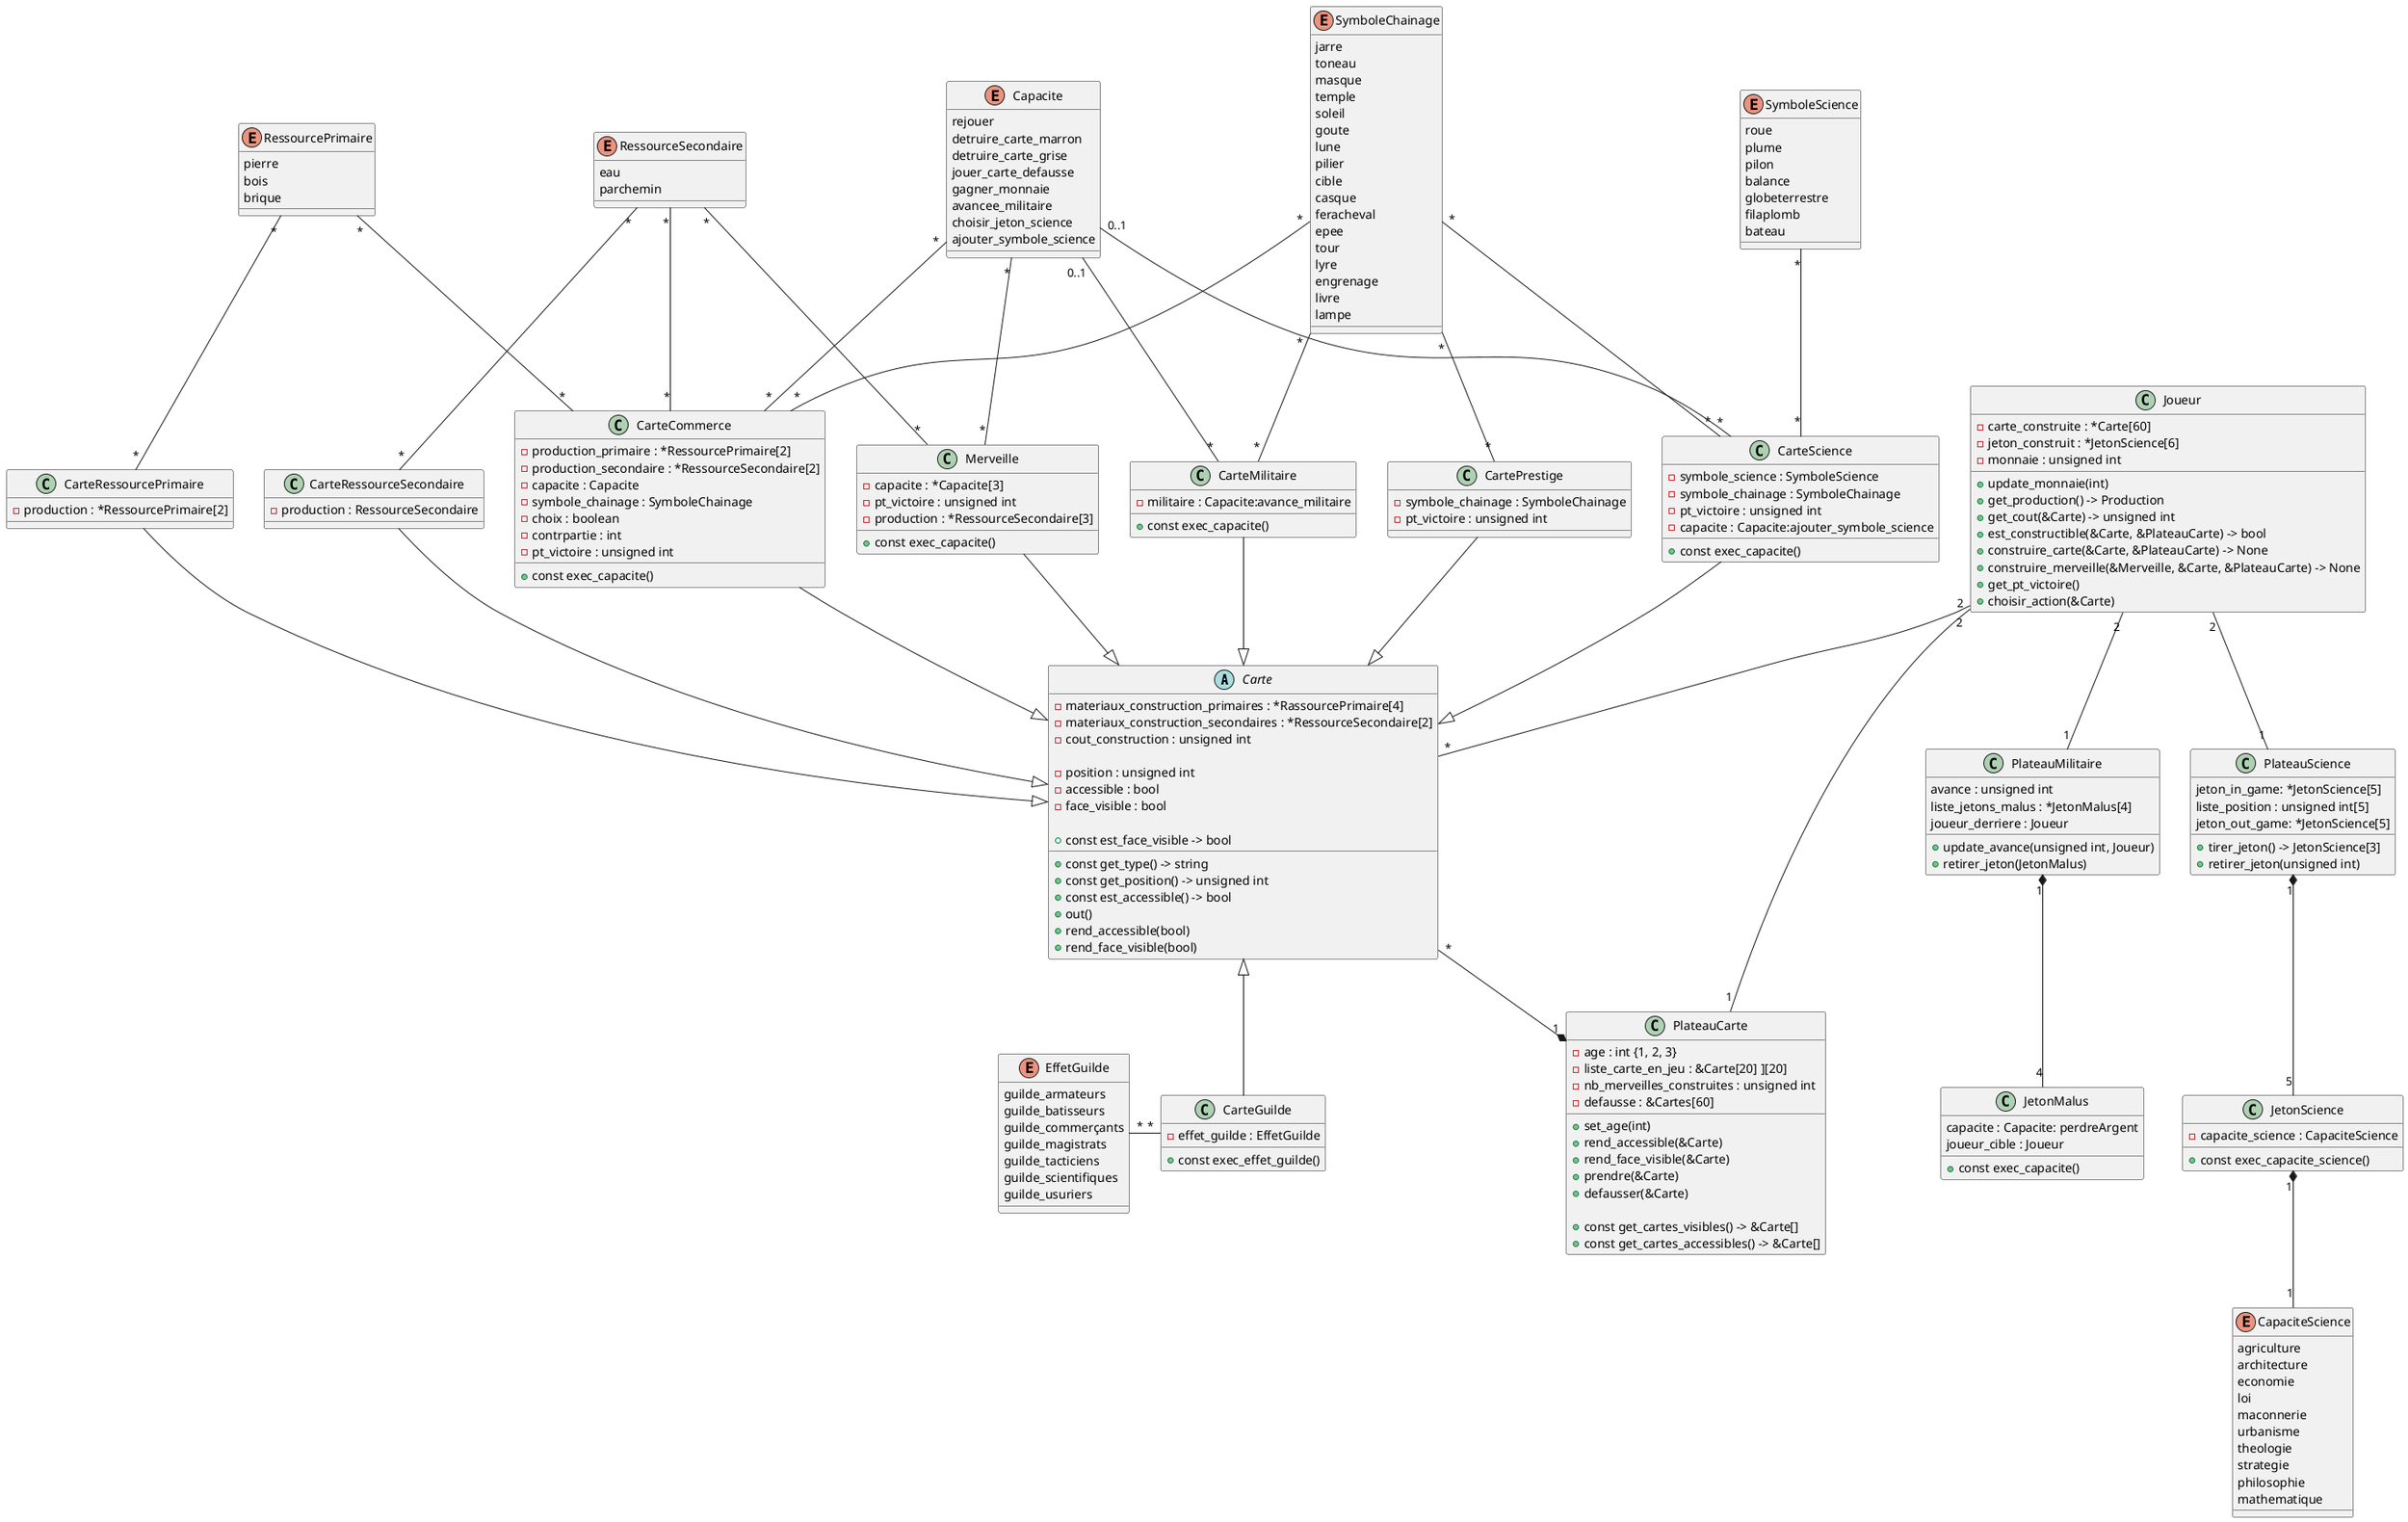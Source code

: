@startuml Model 3

'les differentes cartes : 

'Cette classe rassemble les elements commun à chaques cartes 
abstract class Carte{
    - materiaux_construction_primaires : *RassourcePrimaire[4]
    - materiaux_construction_secondaires : *RessourceSecondaire[2]
    - cout_construction : unsigned int

    -position : unsigned int
    -accessible : bool
    -face_visible : bool
    
    + const get_type() -> string
    + const get_position() -> unsigned int
    + const est_accessible() -> bool
    + const est_face_visible -> bool

    + out()
    + rend_accessible(bool)
    + rend_face_visible(bool)
}

'Notes : J'ai compté pour les listes 4 et 2 en longueurs suffisent
'Age est une enumeration

'La methode gettype renvoie le type de la carte ("Science", "Militaire", "Commerce"...)

'out met tous les arguments d'etat de la carte a None, (position, facevisible et accessible)





'-----------------------------LES AUTRES CARTES--------------------'
'Hérite tous de la classe carte carte

'Une Merveille est techniquement une carte
class Merveille{
    - capacite : *Capacite[3]
    - pt_victoire : unsigned int
    - production : *RessourceSecondaire[3]

    + const exec_capacite()
}
'Les Merveille Grand Phare et Piree peuvent produire une ressource

'Les autres types de cartes

'Cartes marrons 
class CarteRessourcePrimaire{
    - production : *RessourcePrimaire[2]
}

'Cartes gris
class CarteRessourceSecondaire{
    - production : RessourceSecondaire
}
'Pas de liste car produit toujours 1 seul ressource

'Cartes Jaunes
class CarteCommerce{
    - production_primaire : *RessourcePrimaire[2]
    - production_secondaire : *RessourceSecondaire[2]
    - capacite : Capacite
    - symbole_chainage : SymboleChainage
    - choix : boolean 
    - contrpartie : int 
    - pt_victoire : unsigned int

    + const exec_capacite()
}
'Choix defini si la production doit etre choisi entre differentes ressources ou non
'Contrepartie defini si il faut "acheter" la ressource produite ou non, on notera 0 si ce n'est pas le cas

'exec_capacite() regarde l'attribut "capacite", et execute la fonction correspondante
'on rajoutera un méssage d'erreur si la capacite n'est pas possible

'Cartes Verts
class CarteScience{
    - symbole_science : SymboleScience
    - symbole_chainage : SymboleChainage
    - pt_victoire : unsigned int
    - capacite : Capacite:ajouter_symbole_science

    + const exec_capacite()
}
'SymboleScience est une enumerations des symboles Science disponible dans le jeu
'SymboleChainage est une enumerations des symboles Science disponible dans le jeu

'Cartes Rouges
class CarteMilitaire{
    - militaire : Capacite:avance_militaire

    + const exec_capacite()
}

'Cartes Bleu
class CartePrestige{
    - symbole_chainage : SymboleChainage
    - pt_victoire : unsigned int
}

'Cartes Violets
class CarteGuilde{
    - effet_guilde : EffetGuilde

    + const exec_effet_guilde()
}
'EffetGuilde est un enumération defini après

'execEffetGuilde() effectue l'effet de guilde correspondant, a voir au niveau des arguments


CarteMilitaire --|> Carte
CarteCommerce --|> Carte
CarteScience --|> Carte
CartePrestige --|> Carte
Carte <|-- CarteGuilde
CarteRessourcePrimaire --|> Carte
CarteRessourceSecondaire --|> Carte
Merveille --|> Carte


'-----------------------------------------ATTENTION !!!-----------------------------------------------------'
'Tout elements se déclanchant qu'une seul fois, à la création de la carte est considéré comme une capacitée 
'Il existe une enumération capacité, définie plus loin

'---------------------------------------ENUMERATIONS LIE AUX CARTES-----------------------------------------'



'Permet de ne pas payer une carte si elle comporte le meme symbole qu'une carte déja construite par le joueur
enum SymboleChainage{
    jarre 
    toneau
    masque 
    temple 
    soleil 
    goute 
    lune 
    pilier 
    cible 
    casque 
    feracheval 
    epee 
    tour 
    lyre 
    engrenage 
    livre 
    lampe 
}

SymboleChainage "*" -- "*" CartePrestige
SymboleChainage "*" -- "*" CarteMilitaire
SymboleChainage "*" -- "*" CarteScience
SymboleChainage "*" -- "*" CarteCommerce

'Symbole se trouvant sur les cartes sciences, 
'2 symbole similaire entraine la prise d'une jeton science pour le joueur, 
'6 symbole different entraine une victoire scientifique
enum SymboleScience{
    roue 
    plume 
    pilon 
    balance 
    globeterrestre 
    filaplomb
    bateau 
}

SymboleScience "*" -- "*" CarteScience

'Enumerations contenant les differents effets de Guilde (cartes violettes)
enum EffetGuilde{
    guilde_armateurs
    guilde_batisseurs
    guilde_commerçants
    guilde_magistrats
    guilde_tacticiens
    guilde_scientifiques
    guilde_usuriers
}
'Se referer à la fiche dans le docs pour les effets de chaques guides
EffetGuilde "*" - "*" CarteGuilde

'Les differentes capacité retrouvables sur certaines cartes, notement sur les cartes Merveille, militaire et de commerce
enum Capacite{
    rejouer
    detruire_carte_marron
    detruire_carte_grise
    jouer_carte_defausse
    gagner_monnaie
    avancee_militaire
    choisir_jeton_science
    ajouter_symbole_science
}
'Je pense que les noms sont suffisement explicites, mais n'hésitez pas à poser des question si ce n'est pas clair

Capacite "*"  -- "*" CarteCommerce
Capacite "0..1"  -- "*" CarteMilitaire
Capacite "*"  -- "*" Merveille
Capacite "0..1" -- "*" CarteScience


'Les Ressources sont utilisé par les joureurs pour construir des batiments
'Elles sont produites par certaines cartes
enum RessourcePrimaire{
    pierre
    bois
    brique
}

RessourcePrimaire  "*" -- "*" CarteRessourcePrimaire
RessourcePrimaire  "*" -- "*" CarteCommerce


enum RessourceSecondaire{
    eau
    parchemin
}

RessourceSecondaire "*" -- "*" CarteRessourceSecondaire
RessourceSecondaire "*" -- "*" CarteCommerce
RessourceSecondaire "*" -- "*" Merveille



'-------------------------LES JETONS SCIENCES------------------------'
'Il sont au nombre de 10 avec des effets uniques

class JetonScience{
    - capacite_science : CapaciteScience

    +const exec_capacite_science()
}
'CapaciteScience est une enumération des effets de chaques jetons, voir ci dessous

'Capacité déclanchées par les jetons sciences
enum CapaciteScience{
    agriculture
    architecture
    economie
    loi
    maconnerie
    urbanisme
    theologie
    strategie
    philosophie
    mathematique
}
'Ce référer à la fiche pour les detailles de chaques capacitées
JetonScience "1" *-- "1" CapaciteScience

class JetonMalus{
    capacite : Capacite: perdreArgent
    joueur_cible : Joueur

    +const exec_capacite()
}

class PlateauMilitaire{
    avance : unsigned int 
    liste_jetons_malus : *JetonMalus[4]
    joueur_derriere : Joueur
    

    +update_avance(unsigned int, Joueur)
    +retirer_jeton(JetonMalus)
}

PlateauMilitaire "1" *-- "4" JetonMalus
'Jdevant permet a la fois, en composant avec avance de savoir la position du jetons d'avancée miliaire
'Permet egalement de savoir directement quelle joueur est le moins avancé militairement, 
'ce qui permet de savoir quelles est le joueur qui doit commencer le nouvel age, ainsi que le joueur qui doit subir un malus

'updateavance(unsigned int, Joueur) permet d'avancer 
'le jeton d'un certain nombre de case en faveur du Joueur donnée en argument, (modifie avance et Jderiere si necessaire)

'retirer_jeton permet de retirer le jeton d'une case alors le joueur le moins avancé militairement subit un malus, 
'Utiliser la fonction appliquerCapacite de JetonMalus

class PlateauCarte{
    - age : int {1, 2, 3}
    - liste_carte_en_jeu : &Carte[20] ][20]
    - nb_merveilles_construites : unsigned int
    - defausse : &Cartes[60]

    + set_age(int)
    + rend_accessible(&Carte)
    + rend_face_visible(&Carte)
    + prendre(&Carte)
    + defausser(&Carte)

    + const get_cartes_visibles() -> &Carte[]
    + const get_cartes_accessibles() -> &Carte[]
}

'set_age modifie l'age du plateau carte
'La methode rendaccessible(&Carte) permet de rendre FaceVisible et Accessible la carte Carte
'La methode prendre(&Carte) permet de supprimer la carte de la liste carte en Jeu
'La methode deffausser(&Carte) permet de mettre en defausse la carte et de la suprimmer de la liste des cartes en jeu
'getcartevisible() renvoie la liste des cartes faces visibles
'getcarteaccessible() renvoie la liste des cartes accessibles et donc face visible



'Le plateau Scientifique permet de gerer les jetons scientifique
class PlateauScience{
    jeton_in_game: *JetonScience[5]
    liste_position : unsigned int[5] 
    jeton_out_game: *JetonScience[5]

    + tirer_jeton() -> JetonScience[3]
    + retirer_jeton(unsigned int)

}

PlateauScience  "1" *-- "5" JetonScience

'JetonInGame represente les jetons visibles et recupérables par les joueurs
'JetonsOutGame sont les jetons non tiré pour la partie, qui sont quand meme récuperables grace à des merveilles

'tirerjeton() tire 3 jeton aléatoirement dans jetonOUtGame, utilisé par la capacitée choisirjeton
'retirer jeton, retire le jeton ayant pour position Position de la liste jetonInGame


'/////////////IMPORTANT\\\\\\\\\\\\\\\
' Après réfléxion, je pense qu'il faut laisser les cartes et Merveilles crée dans les classes joueurs et non dans des plateaux appareant au joureurs 
'Car pour l'interface graphique ca ne change rien, et ce sera plus simple pour acceder au differents cout, sans avoir a aller chercher les cartes crées dans des plateau séparé de joueurs


'plateaumilitaire decrit l'avancé militaire d'un joueur vers le camps adverse, 
'nbmerveilles renseigne le nombre de merveilles déjà construites, pour rappel, on ne peut construire que 7 merveille dans une partie
Carte "*" --* "1" PlateauCarte
Joueur "2" -- "1" PlateauCarte
Joueur "2" -- "1" PlateauScience
Joueur "2" -- "1" PlateauMilitaire


'-------------------------------GESTION DU PLATEAU DE JEU------------------------


'Cette classe decrit l'etat du plateau de jeu à chaque instant
class Joueur{
    - carte_construite : *Carte[60]
    - jeton_construit : *JetonScience[6]
    - monnaie : unsigned int

    + update_monnaie(int)
    + get_production() -> Production
    + get_cout(&Carte) -> unsigned int
    + est_constructible(&Carte, &PlateauCarte) -> bool
    + construire_carte(&Carte, &PlateauCarte) -> None
    + construire_merveille(&Merveille, &Carte, &PlateauCarte) -> None
    + get_pt_victoire()
    + choisir_action(&Carte)
}
'60 car 20*3 = 60 le nombre de carte max qu'un joueur vera dans sa partie
'La fonction Verifie que la carte est accessible sur le Plateau (probablement via une méthode implémenté dans Plateau),
'Et effetue l'Action choisit par le joueur

'Si l'action choisit est construir ou merveille, alors le fonction vérifira que la carte ou la merveille est construissable puis l'ajoutera aux carte construites
'Si l'action chosit est de défausser la carte, la carte sera ajouté à la défausse du Plateau, et le joueur gagnera de la monnaie, 
'Dans tout les cas, la carte sera suprimé des cartes accésibles du plateau

'La méthode updatemonnaie permet d'ajouter ou retirer une quantité de monnaie donnée au joueur 

'La méthode getProduction() renvoie la production du joueur, pour cela elle interoge les cartes situées dans Carte

'La méthode getcout(Carte) renvoie le cout en monnaie, pour la construction de la carte Carte

'La méthode estconstructible(Carte) prend une carte en arguement Carte, et le joueur, car on fait Joueur.estconstructible(Carte)
'renvoie les cartes consturctible par le joueur, cad les cartes tel que Joueur.getcout(Carte) <= monnaie

'La fonction construire(Carte), ajoute Carte à carteconstruite et retire Joueur.getcout(Carte) à Joueur.monnaie 

'getptdevictoire() calcule le nombre de Pt de victoire du joueur, à executer en fin de partie

'Choisir action Carte, demande au joueur de Choisir une carte ACCESSIBLE, une fois la carte choisit elle est soit defaussé, soit construite, soit elle construit une merveille
Joueur "2" -- "*" Carte

@enduml
